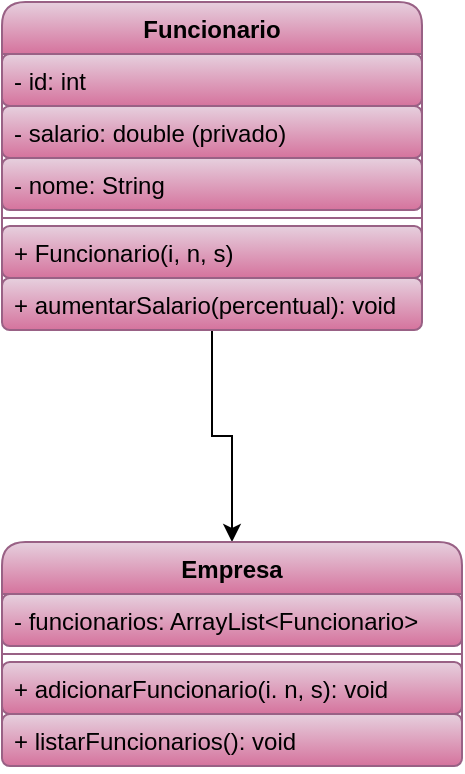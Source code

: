 <mxfile version="26.0.16">
  <diagram name="Página-1" id="i-jwNw1SPpHjOLNYtAvz">
    <mxGraphModel dx="1392" dy="753" grid="1" gridSize="10" guides="1" tooltips="1" connect="1" arrows="1" fold="1" page="1" pageScale="1" pageWidth="827" pageHeight="1169" math="0" shadow="0">
      <root>
        <mxCell id="0" />
        <mxCell id="1" parent="0" />
        <mxCell id="GnYL3kP9bwi64KfcIB3u-1" style="edgeStyle=orthogonalEdgeStyle;rounded=0;orthogonalLoop=1;jettySize=auto;html=1;entryX=0.5;entryY=0;entryDx=0;entryDy=0;" edge="1" parent="1" source="GnYL3kP9bwi64KfcIB3u-2" target="GnYL3kP9bwi64KfcIB3u-8">
          <mxGeometry relative="1" as="geometry" />
        </mxCell>
        <mxCell id="GnYL3kP9bwi64KfcIB3u-2" value="Funcionario" style="swimlane;fontStyle=1;align=center;verticalAlign=top;childLayout=stackLayout;horizontal=1;startSize=26;horizontalStack=0;resizeParent=1;resizeParentMax=0;resizeLast=0;collapsible=1;marginBottom=0;whiteSpace=wrap;html=1;fillColor=#e6d0de;strokeColor=#996185;gradientColor=#d5739d;rounded=1;" vertex="1" parent="1">
          <mxGeometry x="670" y="220" width="210" height="164" as="geometry" />
        </mxCell>
        <mxCell id="GnYL3kP9bwi64KfcIB3u-3" value="- id: int" style="text;strokeColor=#996185;fillColor=#e6d0de;align=left;verticalAlign=top;spacingLeft=4;spacingRight=4;overflow=hidden;rotatable=0;points=[[0,0.5],[1,0.5]];portConstraint=eastwest;whiteSpace=wrap;html=1;gradientColor=#d5739d;rounded=1;" vertex="1" parent="GnYL3kP9bwi64KfcIB3u-2">
          <mxGeometry y="26" width="210" height="26" as="geometry" />
        </mxCell>
        <mxCell id="GnYL3kP9bwi64KfcIB3u-5" value="- salario: double (privado)" style="text;strokeColor=#996185;fillColor=#e6d0de;align=left;verticalAlign=top;spacingLeft=4;spacingRight=4;overflow=hidden;rotatable=0;points=[[0,0.5],[1,0.5]];portConstraint=eastwest;whiteSpace=wrap;html=1;gradientColor=#d5739d;rounded=1;" vertex="1" parent="GnYL3kP9bwi64KfcIB3u-2">
          <mxGeometry y="52" width="210" height="26" as="geometry" />
        </mxCell>
        <mxCell id="GnYL3kP9bwi64KfcIB3u-4" value="- nome: String" style="text;strokeColor=#996185;fillColor=#e6d0de;align=left;verticalAlign=top;spacingLeft=4;spacingRight=4;overflow=hidden;rotatable=0;points=[[0,0.5],[1,0.5]];portConstraint=eastwest;whiteSpace=wrap;html=1;gradientColor=#d5739d;rounded=1;" vertex="1" parent="GnYL3kP9bwi64KfcIB3u-2">
          <mxGeometry y="78" width="210" height="26" as="geometry" />
        </mxCell>
        <mxCell id="GnYL3kP9bwi64KfcIB3u-6" value="" style="line;strokeWidth=1;fillColor=#e6d0de;align=left;verticalAlign=middle;spacingTop=-1;spacingLeft=3;spacingRight=3;rotatable=0;labelPosition=right;points=[];portConstraint=eastwest;strokeColor=#996185;gradientColor=#d5739d;rounded=1;" vertex="1" parent="GnYL3kP9bwi64KfcIB3u-2">
          <mxGeometry y="104" width="210" height="8" as="geometry" />
        </mxCell>
        <mxCell id="GnYL3kP9bwi64KfcIB3u-7" value="+ Funcionario(i, n, s)" style="text;strokeColor=#996185;fillColor=#e6d0de;align=left;verticalAlign=top;spacingLeft=4;spacingRight=4;overflow=hidden;rotatable=0;points=[[0,0.5],[1,0.5]];portConstraint=eastwest;whiteSpace=wrap;html=1;gradientColor=#d5739d;rounded=1;" vertex="1" parent="GnYL3kP9bwi64KfcIB3u-2">
          <mxGeometry y="112" width="210" height="26" as="geometry" />
        </mxCell>
        <mxCell id="GnYL3kP9bwi64KfcIB3u-14" value="+ aumentarSalario(percentual): void" style="text;strokeColor=#996185;fillColor=#e6d0de;align=left;verticalAlign=top;spacingLeft=4;spacingRight=4;overflow=hidden;rotatable=0;points=[[0,0.5],[1,0.5]];portConstraint=eastwest;whiteSpace=wrap;html=1;gradientColor=#d5739d;rounded=1;" vertex="1" parent="GnYL3kP9bwi64KfcIB3u-2">
          <mxGeometry y="138" width="210" height="26" as="geometry" />
        </mxCell>
        <mxCell id="GnYL3kP9bwi64KfcIB3u-8" value="Empresa" style="swimlane;fontStyle=1;align=center;verticalAlign=top;childLayout=stackLayout;horizontal=1;startSize=26;horizontalStack=0;resizeParent=1;resizeParentMax=0;resizeLast=0;collapsible=1;marginBottom=0;whiteSpace=wrap;html=1;fillColor=#e6d0de;strokeColor=#996185;gradientColor=#d5739d;rounded=1;" vertex="1" parent="1">
          <mxGeometry x="670" y="490" width="230" height="112" as="geometry" />
        </mxCell>
        <mxCell id="GnYL3kP9bwi64KfcIB3u-9" value="- funcionarios: ArrayList&amp;lt;Funcionario&amp;gt;" style="text;strokeColor=#996185;fillColor=#e6d0de;align=left;verticalAlign=top;spacingLeft=4;spacingRight=4;overflow=hidden;rotatable=0;points=[[0,0.5],[1,0.5]];portConstraint=eastwest;whiteSpace=wrap;html=1;gradientColor=#d5739d;rounded=1;" vertex="1" parent="GnYL3kP9bwi64KfcIB3u-8">
          <mxGeometry y="26" width="230" height="26" as="geometry" />
        </mxCell>
        <mxCell id="GnYL3kP9bwi64KfcIB3u-10" value="" style="line;strokeWidth=1;fillColor=#e6d0de;align=left;verticalAlign=middle;spacingTop=-1;spacingLeft=3;spacingRight=3;rotatable=0;labelPosition=right;points=[];portConstraint=eastwest;strokeColor=#996185;gradientColor=#d5739d;rounded=1;" vertex="1" parent="GnYL3kP9bwi64KfcIB3u-8">
          <mxGeometry y="52" width="230" height="8" as="geometry" />
        </mxCell>
        <mxCell id="GnYL3kP9bwi64KfcIB3u-11" value="+ adicionarFuncionario(i. n, s): void" style="text;strokeColor=#996185;fillColor=#e6d0de;align=left;verticalAlign=top;spacingLeft=4;spacingRight=4;overflow=hidden;rotatable=0;points=[[0,0.5],[1,0.5]];portConstraint=eastwest;whiteSpace=wrap;html=1;gradientColor=#d5739d;rounded=1;" vertex="1" parent="GnYL3kP9bwi64KfcIB3u-8">
          <mxGeometry y="60" width="230" height="26" as="geometry" />
        </mxCell>
        <mxCell id="GnYL3kP9bwi64KfcIB3u-12" value="+ listarFuncionarios(): void" style="text;strokeColor=#996185;fillColor=#e6d0de;align=left;verticalAlign=top;spacingLeft=4;spacingRight=4;overflow=hidden;rotatable=0;points=[[0,0.5],[1,0.5]];portConstraint=eastwest;whiteSpace=wrap;html=1;gradientColor=#d5739d;rounded=1;" vertex="1" parent="GnYL3kP9bwi64KfcIB3u-8">
          <mxGeometry y="86" width="230" height="26" as="geometry" />
        </mxCell>
      </root>
    </mxGraphModel>
  </diagram>
</mxfile>
